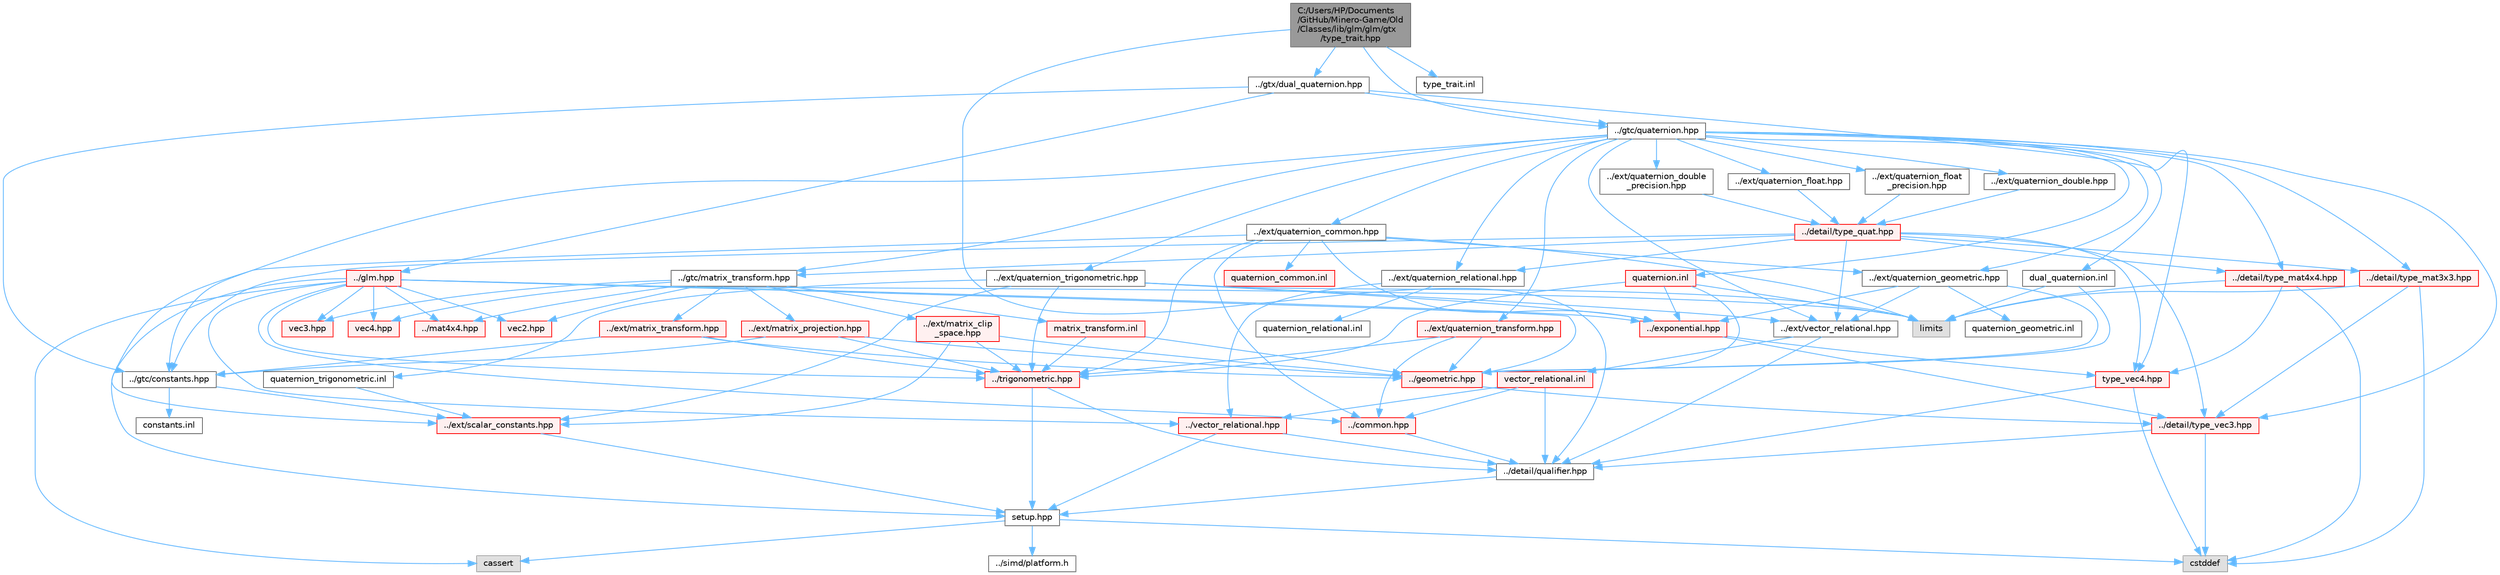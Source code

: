digraph "C:/Users/HP/Documents/GitHub/Minero-Game/Old/Classes/lib/glm/glm/gtx/type_trait.hpp"
{
 // LATEX_PDF_SIZE
  bgcolor="transparent";
  edge [fontname=Helvetica,fontsize=10,labelfontname=Helvetica,labelfontsize=10];
  node [fontname=Helvetica,fontsize=10,shape=box,height=0.2,width=0.4];
  Node1 [id="Node000001",label="C:/Users/HP/Documents\l/GitHub/Minero-Game/Old\l/Classes/lib/glm/glm/gtx\l/type_trait.hpp",height=0.2,width=0.4,color="gray40", fillcolor="grey60", style="filled", fontcolor="black",tooltip=" "];
  Node1 -> Node2 [id="edge255_Node000001_Node000002",color="steelblue1",style="solid",tooltip=" "];
  Node2 [id="Node000002",label="../detail/qualifier.hpp",height=0.2,width=0.4,color="grey40", fillcolor="white", style="filled",URL="$_old_2_classes_2lib_2glm_2glm_2detail_2qualifier_8hpp.html",tooltip=" "];
  Node2 -> Node3 [id="edge256_Node000002_Node000003",color="steelblue1",style="solid",tooltip=" "];
  Node3 [id="Node000003",label="setup.hpp",height=0.2,width=0.4,color="grey40", fillcolor="white", style="filled",URL="$_old_2_classes_2lib_2glm_2glm_2detail_2setup_8hpp.html",tooltip=" "];
  Node3 -> Node4 [id="edge257_Node000003_Node000004",color="steelblue1",style="solid",tooltip=" "];
  Node4 [id="Node000004",label="cassert",height=0.2,width=0.4,color="grey60", fillcolor="#E0E0E0", style="filled",tooltip=" "];
  Node3 -> Node5 [id="edge258_Node000003_Node000005",color="steelblue1",style="solid",tooltip=" "];
  Node5 [id="Node000005",label="cstddef",height=0.2,width=0.4,color="grey60", fillcolor="#E0E0E0", style="filled",tooltip=" "];
  Node3 -> Node6 [id="edge259_Node000003_Node000006",color="steelblue1",style="solid",tooltip=" "];
  Node6 [id="Node000006",label="../simd/platform.h",height=0.2,width=0.4,color="grey40", fillcolor="white", style="filled",URL="$_old_2_classes_2lib_2glm_2glm_2simd_2platform_8h.html",tooltip=" "];
  Node1 -> Node7 [id="edge260_Node000001_Node000007",color="steelblue1",style="solid",tooltip=" "];
  Node7 [id="Node000007",label="../gtc/quaternion.hpp",height=0.2,width=0.4,color="grey40", fillcolor="white", style="filled",URL="$_old_2_classes_2lib_2glm_2glm_2gtc_2quaternion_8hpp.html",tooltip=" "];
  Node7 -> Node8 [id="edge261_Node000007_Node000008",color="steelblue1",style="solid",tooltip=" "];
  Node8 [id="Node000008",label="../gtc/constants.hpp",height=0.2,width=0.4,color="grey40", fillcolor="white", style="filled",URL="$_old_2_classes_2lib_2glm_2glm_2gtc_2constants_8hpp.html",tooltip=" "];
  Node8 -> Node9 [id="edge262_Node000008_Node000009",color="steelblue1",style="solid",tooltip=" "];
  Node9 [id="Node000009",label="../ext/scalar_constants.hpp",height=0.2,width=0.4,color="red", fillcolor="#FFF0F0", style="filled",URL="$_old_2_classes_2lib_2glm_2glm_2ext_2scalar__constants_8hpp.html",tooltip=" "];
  Node9 -> Node3 [id="edge263_Node000009_Node000003",color="steelblue1",style="solid",tooltip=" "];
  Node8 -> Node12 [id="edge264_Node000008_Node000012",color="steelblue1",style="solid",tooltip=" "];
  Node12 [id="Node000012",label="constants.inl",height=0.2,width=0.4,color="grey40", fillcolor="white", style="filled",URL="$_old_2_classes_2lib_2glm_2glm_2gtc_2constants_8inl.html",tooltip=" "];
  Node7 -> Node13 [id="edge265_Node000007_Node000013",color="steelblue1",style="solid",tooltip=" "];
  Node13 [id="Node000013",label="../gtc/matrix_transform.hpp",height=0.2,width=0.4,color="grey40", fillcolor="white", style="filled",URL="$_old_2_classes_2lib_2glm_2glm_2gtc_2matrix__transform_8hpp.html",tooltip=" "];
  Node13 -> Node14 [id="edge266_Node000013_Node000014",color="steelblue1",style="solid",tooltip=" "];
  Node14 [id="Node000014",label="../mat4x4.hpp",height=0.2,width=0.4,color="red", fillcolor="#FFF0F0", style="filled",URL="$_old_2_classes_2lib_2glm_2glm_2mat4x4_8hpp.html",tooltip=" "];
  Node13 -> Node22 [id="edge267_Node000013_Node000022",color="steelblue1",style="solid",tooltip=" "];
  Node22 [id="Node000022",label="vec2.hpp",height=0.2,width=0.4,color="red", fillcolor="#FFF0F0", style="filled",URL="$_old_2_classes_2lib_2glm_2glm_2vec2_8hpp.html",tooltip=" "];
  Node13 -> Node37 [id="edge268_Node000013_Node000037",color="steelblue1",style="solid",tooltip=" "];
  Node37 [id="Node000037",label="vec3.hpp",height=0.2,width=0.4,color="red", fillcolor="#FFF0F0", style="filled",URL="$_old_2_classes_2lib_2glm_2glm_2vec3_8hpp.html",tooltip=" "];
  Node13 -> Node50 [id="edge269_Node000013_Node000050",color="steelblue1",style="solid",tooltip=" "];
  Node50 [id="Node000050",label="vec4.hpp",height=0.2,width=0.4,color="red", fillcolor="#FFF0F0", style="filled",URL="$_old_2_classes_2lib_2glm_2glm_2vec4_8hpp.html",tooltip=" "];
  Node13 -> Node136 [id="edge270_Node000013_Node000136",color="steelblue1",style="solid",tooltip=" "];
  Node136 [id="Node000136",label="../ext/matrix_projection.hpp",height=0.2,width=0.4,color="red", fillcolor="#FFF0F0", style="filled",URL="$_old_2_classes_2lib_2glm_2glm_2ext_2matrix__projection_8hpp.html",tooltip=" "];
  Node136 -> Node8 [id="edge271_Node000136_Node000008",color="steelblue1",style="solid",tooltip=" "];
  Node136 -> Node118 [id="edge272_Node000136_Node000118",color="steelblue1",style="solid",tooltip=" "];
  Node118 [id="Node000118",label="../geometric.hpp",height=0.2,width=0.4,color="red", fillcolor="#FFF0F0", style="filled",URL="$_old_2_classes_2lib_2glm_2glm_2geometric_8hpp.html",tooltip=" "];
  Node118 -> Node39 [id="edge273_Node000118_Node000039",color="steelblue1",style="solid",tooltip=" "];
  Node39 [id="Node000039",label="../detail/type_vec3.hpp",height=0.2,width=0.4,color="red", fillcolor="#FFF0F0", style="filled",URL="$_old_2_classes_2lib_2glm_2glm_2detail_2type__vec3_8hpp.html",tooltip=" "];
  Node39 -> Node2 [id="edge274_Node000039_Node000002",color="steelblue1",style="solid",tooltip=" "];
  Node39 -> Node5 [id="edge275_Node000039_Node000005",color="steelblue1",style="solid",tooltip=" "];
  Node136 -> Node137 [id="edge276_Node000136_Node000137",color="steelblue1",style="solid",tooltip=" "];
  Node137 [id="Node000137",label="../trigonometric.hpp",height=0.2,width=0.4,color="red", fillcolor="#FFF0F0", style="filled",URL="$_old_2_classes_2lib_2glm_2glm_2trigonometric_8hpp.html",tooltip=" "];
  Node137 -> Node3 [id="edge277_Node000137_Node000003",color="steelblue1",style="solid",tooltip=" "];
  Node137 -> Node2 [id="edge278_Node000137_Node000002",color="steelblue1",style="solid",tooltip=" "];
  Node13 -> Node141 [id="edge279_Node000013_Node000141",color="steelblue1",style="solid",tooltip=" "];
  Node141 [id="Node000141",label="../ext/matrix_clip\l_space.hpp",height=0.2,width=0.4,color="red", fillcolor="#FFF0F0", style="filled",URL="$_old_2_classes_2lib_2glm_2glm_2ext_2matrix__clip__space_8hpp.html",tooltip=" "];
  Node141 -> Node9 [id="edge280_Node000141_Node000009",color="steelblue1",style="solid",tooltip=" "];
  Node141 -> Node118 [id="edge281_Node000141_Node000118",color="steelblue1",style="solid",tooltip=" "];
  Node141 -> Node137 [id="edge282_Node000141_Node000137",color="steelblue1",style="solid",tooltip=" "];
  Node13 -> Node143 [id="edge283_Node000013_Node000143",color="steelblue1",style="solid",tooltip=" "];
  Node143 [id="Node000143",label="../ext/matrix_transform.hpp",height=0.2,width=0.4,color="red", fillcolor="#FFF0F0", style="filled",URL="$_old_2_classes_2lib_2glm_2glm_2ext_2matrix__transform_8hpp.html",tooltip=" "];
  Node143 -> Node8 [id="edge284_Node000143_Node000008",color="steelblue1",style="solid",tooltip=" "];
  Node143 -> Node118 [id="edge285_Node000143_Node000118",color="steelblue1",style="solid",tooltip=" "];
  Node143 -> Node137 [id="edge286_Node000143_Node000137",color="steelblue1",style="solid",tooltip=" "];
  Node13 -> Node145 [id="edge287_Node000013_Node000145",color="steelblue1",style="solid",tooltip=" "];
  Node145 [id="Node000145",label="matrix_transform.inl",height=0.2,width=0.4,color="red", fillcolor="#FFF0F0", style="filled",URL="$_old_2_classes_2lib_2glm_2glm_2gtc_2matrix__transform_8inl.html",tooltip=" "];
  Node145 -> Node118 [id="edge288_Node000145_Node000118",color="steelblue1",style="solid",tooltip=" "];
  Node145 -> Node137 [id="edge289_Node000145_Node000137",color="steelblue1",style="solid",tooltip=" "];
  Node7 -> Node146 [id="edge290_Node000007_Node000146",color="steelblue1",style="solid",tooltip=" "];
  Node146 [id="Node000146",label="../ext/vector_relational.hpp",height=0.2,width=0.4,color="grey40", fillcolor="white", style="filled",URL="$_old_2_classes_2lib_2glm_2glm_2ext_2vector__relational_8hpp.html",tooltip=" "];
  Node146 -> Node2 [id="edge291_Node000146_Node000002",color="steelblue1",style="solid",tooltip=" "];
  Node146 -> Node147 [id="edge292_Node000146_Node000147",color="steelblue1",style="solid",tooltip=" "];
  Node147 [id="Node000147",label="vector_relational.inl",height=0.2,width=0.4,color="red", fillcolor="#FFF0F0", style="filled",URL="$_old_2_classes_2lib_2glm_2glm_2ext_2vector__relational_8inl.html",tooltip=" "];
  Node147 -> Node125 [id="edge293_Node000147_Node000125",color="steelblue1",style="solid",tooltip=" "];
  Node125 [id="Node000125",label="../vector_relational.hpp",height=0.2,width=0.4,color="red", fillcolor="#FFF0F0", style="filled",URL="$_old_2_classes_2lib_2glm_2glm_2vector__relational_8hpp.html",tooltip=" "];
  Node125 -> Node2 [id="edge294_Node000125_Node000002",color="steelblue1",style="solid",tooltip=" "];
  Node125 -> Node3 [id="edge295_Node000125_Node000003",color="steelblue1",style="solid",tooltip=" "];
  Node147 -> Node129 [id="edge296_Node000147_Node000129",color="steelblue1",style="solid",tooltip=" "];
  Node129 [id="Node000129",label="../common.hpp",height=0.2,width=0.4,color="red", fillcolor="#FFF0F0", style="filled",URL="$_old_2_classes_2lib_2glm_2glm_2common_8hpp.html",tooltip=" "];
  Node129 -> Node2 [id="edge297_Node000129_Node000002",color="steelblue1",style="solid",tooltip=" "];
  Node147 -> Node2 [id="edge298_Node000147_Node000002",color="steelblue1",style="solid",tooltip=" "];
  Node7 -> Node149 [id="edge299_Node000007_Node000149",color="steelblue1",style="solid",tooltip=" "];
  Node149 [id="Node000149",label="../ext/quaternion_common.hpp",height=0.2,width=0.4,color="grey40", fillcolor="white", style="filled",URL="$_old_2_classes_2lib_2glm_2glm_2ext_2quaternion__common_8hpp.html",tooltip=" "];
  Node149 -> Node9 [id="edge300_Node000149_Node000009",color="steelblue1",style="solid",tooltip=" "];
  Node149 -> Node150 [id="edge301_Node000149_Node000150",color="steelblue1",style="solid",tooltip=" "];
  Node150 [id="Node000150",label="../ext/quaternion_geometric.hpp",height=0.2,width=0.4,color="grey40", fillcolor="white", style="filled",URL="$_old_2_classes_2lib_2glm_2glm_2ext_2quaternion__geometric_8hpp.html",tooltip=" "];
  Node150 -> Node118 [id="edge302_Node000150_Node000118",color="steelblue1",style="solid",tooltip=" "];
  Node150 -> Node120 [id="edge303_Node000150_Node000120",color="steelblue1",style="solid",tooltip=" "];
  Node120 [id="Node000120",label="../exponential.hpp",height=0.2,width=0.4,color="red", fillcolor="#FFF0F0", style="filled",URL="$_old_2_classes_2lib_2glm_2glm_2exponential_8hpp.html",tooltip=" "];
  Node120 -> Node39 [id="edge304_Node000120_Node000039",color="steelblue1",style="solid",tooltip=" "];
  Node120 -> Node17 [id="edge305_Node000120_Node000017",color="steelblue1",style="solid",tooltip=" "];
  Node17 [id="Node000017",label="type_vec4.hpp",height=0.2,width=0.4,color="red", fillcolor="#FFF0F0", style="filled",URL="$_old_2_classes_2lib_2glm_2glm_2detail_2type__vec4_8hpp.html",tooltip=" "];
  Node17 -> Node2 [id="edge306_Node000017_Node000002",color="steelblue1",style="solid",tooltip=" "];
  Node17 -> Node5 [id="edge307_Node000017_Node000005",color="steelblue1",style="solid",tooltip=" "];
  Node150 -> Node146 [id="edge308_Node000150_Node000146",color="steelblue1",style="solid",tooltip=" "];
  Node150 -> Node151 [id="edge309_Node000150_Node000151",color="steelblue1",style="solid",tooltip=" "];
  Node151 [id="Node000151",label="quaternion_geometric.inl",height=0.2,width=0.4,color="grey40", fillcolor="white", style="filled",URL="$_old_2_classes_2lib_2glm_2glm_2ext_2quaternion__geometric_8inl.html",tooltip=" "];
  Node149 -> Node129 [id="edge310_Node000149_Node000129",color="steelblue1",style="solid",tooltip=" "];
  Node149 -> Node137 [id="edge311_Node000149_Node000137",color="steelblue1",style="solid",tooltip=" "];
  Node149 -> Node120 [id="edge312_Node000149_Node000120",color="steelblue1",style="solid",tooltip=" "];
  Node149 -> Node11 [id="edge313_Node000149_Node000011",color="steelblue1",style="solid",tooltip=" "];
  Node11 [id="Node000011",label="limits",height=0.2,width=0.4,color="grey60", fillcolor="#E0E0E0", style="filled",tooltip=" "];
  Node149 -> Node152 [id="edge314_Node000149_Node000152",color="steelblue1",style="solid",tooltip=" "];
  Node152 [id="Node000152",label="quaternion_common.inl",height=0.2,width=0.4,color="red", fillcolor="#FFF0F0", style="filled",URL="$_old_2_classes_2lib_2glm_2glm_2ext_2quaternion__common_8inl.html",tooltip=" "];
  Node7 -> Node154 [id="edge315_Node000007_Node000154",color="steelblue1",style="solid",tooltip=" "];
  Node154 [id="Node000154",label="../ext/quaternion_float.hpp",height=0.2,width=0.4,color="grey40", fillcolor="white", style="filled",URL="$_old_2_classes_2lib_2glm_2glm_2ext_2quaternion__float_8hpp.html",tooltip=" "];
  Node154 -> Node155 [id="edge316_Node000154_Node000155",color="steelblue1",style="solid",tooltip=" "];
  Node155 [id="Node000155",label="../detail/type_quat.hpp",height=0.2,width=0.4,color="red", fillcolor="#FFF0F0", style="filled",URL="$_old_2_classes_2lib_2glm_2glm_2detail_2type__quat_8hpp.html",tooltip=" "];
  Node155 -> Node91 [id="edge317_Node000155_Node000091",color="steelblue1",style="solid",tooltip=" "];
  Node91 [id="Node000091",label="../detail/type_mat3x3.hpp",height=0.2,width=0.4,color="red", fillcolor="#FFF0F0", style="filled",URL="$_old_2_classes_2lib_2glm_2glm_2detail_2type__mat3x3_8hpp.html",tooltip=" "];
  Node91 -> Node39 [id="edge318_Node000091_Node000039",color="steelblue1",style="solid",tooltip=" "];
  Node91 -> Node11 [id="edge319_Node000091_Node000011",color="steelblue1",style="solid",tooltip=" "];
  Node91 -> Node5 [id="edge320_Node000091_Node000005",color="steelblue1",style="solid",tooltip=" "];
  Node155 -> Node16 [id="edge321_Node000155_Node000016",color="steelblue1",style="solid",tooltip=" "];
  Node16 [id="Node000016",label="../detail/type_mat4x4.hpp",height=0.2,width=0.4,color="red", fillcolor="#FFF0F0", style="filled",URL="$_old_2_classes_2lib_2glm_2glm_2detail_2type__mat4x4_8hpp.html",tooltip=" "];
  Node16 -> Node17 [id="edge322_Node000016_Node000017",color="steelblue1",style="solid",tooltip=" "];
  Node16 -> Node11 [id="edge323_Node000016_Node000011",color="steelblue1",style="solid",tooltip=" "];
  Node16 -> Node5 [id="edge324_Node000016_Node000005",color="steelblue1",style="solid",tooltip=" "];
  Node155 -> Node39 [id="edge325_Node000155_Node000039",color="steelblue1",style="solid",tooltip=" "];
  Node155 -> Node17 [id="edge326_Node000155_Node000017",color="steelblue1",style="solid",tooltip=" "];
  Node155 -> Node146 [id="edge327_Node000155_Node000146",color="steelblue1",style="solid",tooltip=" "];
  Node155 -> Node156 [id="edge328_Node000155_Node000156",color="steelblue1",style="solid",tooltip=" "];
  Node156 [id="Node000156",label="../ext/quaternion_relational.hpp",height=0.2,width=0.4,color="grey40", fillcolor="white", style="filled",URL="$_old_2_classes_2lib_2glm_2glm_2ext_2quaternion__relational_8hpp.html",tooltip=" "];
  Node156 -> Node125 [id="edge329_Node000156_Node000125",color="steelblue1",style="solid",tooltip=" "];
  Node156 -> Node157 [id="edge330_Node000156_Node000157",color="steelblue1",style="solid",tooltip=" "];
  Node157 [id="Node000157",label="quaternion_relational.inl",height=0.2,width=0.4,color="grey40", fillcolor="white", style="filled",URL="$_old_2_classes_2lib_2glm_2glm_2ext_2quaternion__relational_8inl.html",tooltip=" "];
  Node155 -> Node8 [id="edge331_Node000155_Node000008",color="steelblue1",style="solid",tooltip=" "];
  Node155 -> Node13 [id="edge332_Node000155_Node000013",color="steelblue1",style="solid",tooltip=" "];
  Node7 -> Node159 [id="edge333_Node000007_Node000159",color="steelblue1",style="solid",tooltip=" "];
  Node159 [id="Node000159",label="../ext/quaternion_float\l_precision.hpp",height=0.2,width=0.4,color="grey40", fillcolor="white", style="filled",URL="$_old_2_classes_2lib_2glm_2glm_2ext_2quaternion__float__precision_8hpp.html",tooltip=" "];
  Node159 -> Node155 [id="edge334_Node000159_Node000155",color="steelblue1",style="solid",tooltip=" "];
  Node7 -> Node160 [id="edge335_Node000007_Node000160",color="steelblue1",style="solid",tooltip=" "];
  Node160 [id="Node000160",label="../ext/quaternion_double.hpp",height=0.2,width=0.4,color="grey40", fillcolor="white", style="filled",URL="$_old_2_classes_2lib_2glm_2glm_2ext_2quaternion__double_8hpp.html",tooltip=" "];
  Node160 -> Node155 [id="edge336_Node000160_Node000155",color="steelblue1",style="solid",tooltip=" "];
  Node7 -> Node161 [id="edge337_Node000007_Node000161",color="steelblue1",style="solid",tooltip=" "];
  Node161 [id="Node000161",label="../ext/quaternion_double\l_precision.hpp",height=0.2,width=0.4,color="grey40", fillcolor="white", style="filled",URL="$_old_2_classes_2lib_2glm_2glm_2ext_2quaternion__double__precision_8hpp.html",tooltip=" "];
  Node161 -> Node155 [id="edge338_Node000161_Node000155",color="steelblue1",style="solid",tooltip=" "];
  Node7 -> Node156 [id="edge339_Node000007_Node000156",color="steelblue1",style="solid",tooltip=" "];
  Node7 -> Node150 [id="edge340_Node000007_Node000150",color="steelblue1",style="solid",tooltip=" "];
  Node7 -> Node162 [id="edge341_Node000007_Node000162",color="steelblue1",style="solid",tooltip=" "];
  Node162 [id="Node000162",label="../ext/quaternion_trigonometric.hpp",height=0.2,width=0.4,color="grey40", fillcolor="white", style="filled",URL="$_old_2_classes_2lib_2glm_2glm_2ext_2quaternion__trigonometric_8hpp.html",tooltip=" "];
  Node162 -> Node137 [id="edge342_Node000162_Node000137",color="steelblue1",style="solid",tooltip=" "];
  Node162 -> Node120 [id="edge343_Node000162_Node000120",color="steelblue1",style="solid",tooltip=" "];
  Node162 -> Node9 [id="edge344_Node000162_Node000009",color="steelblue1",style="solid",tooltip=" "];
  Node162 -> Node146 [id="edge345_Node000162_Node000146",color="steelblue1",style="solid",tooltip=" "];
  Node162 -> Node11 [id="edge346_Node000162_Node000011",color="steelblue1",style="solid",tooltip=" "];
  Node162 -> Node163 [id="edge347_Node000162_Node000163",color="steelblue1",style="solid",tooltip=" "];
  Node163 [id="Node000163",label="quaternion_trigonometric.inl",height=0.2,width=0.4,color="grey40", fillcolor="white", style="filled",URL="$_old_2_classes_2lib_2glm_2glm_2ext_2quaternion__trigonometric_8inl.html",tooltip=" "];
  Node163 -> Node9 [id="edge348_Node000163_Node000009",color="steelblue1",style="solid",tooltip=" "];
  Node7 -> Node164 [id="edge349_Node000007_Node000164",color="steelblue1",style="solid",tooltip=" "];
  Node164 [id="Node000164",label="../ext/quaternion_transform.hpp",height=0.2,width=0.4,color="red", fillcolor="#FFF0F0", style="filled",URL="$_old_2_classes_2lib_2glm_2glm_2ext_2quaternion__transform_8hpp.html",tooltip=" "];
  Node164 -> Node129 [id="edge350_Node000164_Node000129",color="steelblue1",style="solid",tooltip=" "];
  Node164 -> Node137 [id="edge351_Node000164_Node000137",color="steelblue1",style="solid",tooltip=" "];
  Node164 -> Node118 [id="edge352_Node000164_Node000118",color="steelblue1",style="solid",tooltip=" "];
  Node7 -> Node91 [id="edge353_Node000007_Node000091",color="steelblue1",style="solid",tooltip=" "];
  Node7 -> Node16 [id="edge354_Node000007_Node000016",color="steelblue1",style="solid",tooltip=" "];
  Node7 -> Node39 [id="edge355_Node000007_Node000039",color="steelblue1",style="solid",tooltip=" "];
  Node7 -> Node17 [id="edge356_Node000007_Node000017",color="steelblue1",style="solid",tooltip=" "];
  Node7 -> Node166 [id="edge357_Node000007_Node000166",color="steelblue1",style="solid",tooltip=" "];
  Node166 [id="Node000166",label="quaternion.inl",height=0.2,width=0.4,color="red", fillcolor="#FFF0F0", style="filled",URL="$_old_2_classes_2lib_2glm_2glm_2gtc_2quaternion_8inl.html",tooltip=" "];
  Node166 -> Node137 [id="edge358_Node000166_Node000137",color="steelblue1",style="solid",tooltip=" "];
  Node166 -> Node118 [id="edge359_Node000166_Node000118",color="steelblue1",style="solid",tooltip=" "];
  Node166 -> Node120 [id="edge360_Node000166_Node000120",color="steelblue1",style="solid",tooltip=" "];
  Node166 -> Node11 [id="edge361_Node000166_Node000011",color="steelblue1",style="solid",tooltip=" "];
  Node1 -> Node169 [id="edge362_Node000001_Node000169",color="steelblue1",style="solid",tooltip=" "];
  Node169 [id="Node000169",label="../gtx/dual_quaternion.hpp",height=0.2,width=0.4,color="grey40", fillcolor="white", style="filled",URL="$_old_2_classes_2lib_2glm_2glm_2gtx_2dual__quaternion_8hpp.html",tooltip=" "];
  Node169 -> Node170 [id="edge363_Node000169_Node000170",color="steelblue1",style="solid",tooltip=" "];
  Node170 [id="Node000170",label="../glm.hpp",height=0.2,width=0.4,color="red", fillcolor="#FFF0F0", style="filled",URL="$_old_2_classes_2lib_2glm_2glm_2glm_8hpp.html",tooltip=" "];
  Node170 -> Node3 [id="edge364_Node000170_Node000003",color="steelblue1",style="solid",tooltip=" "];
  Node170 -> Node11 [id="edge365_Node000170_Node000011",color="steelblue1",style="solid",tooltip=" "];
  Node170 -> Node4 [id="edge366_Node000170_Node000004",color="steelblue1",style="solid",tooltip=" "];
  Node170 -> Node22 [id="edge367_Node000170_Node000022",color="steelblue1",style="solid",tooltip=" "];
  Node170 -> Node37 [id="edge368_Node000170_Node000037",color="steelblue1",style="solid",tooltip=" "];
  Node170 -> Node50 [id="edge369_Node000170_Node000050",color="steelblue1",style="solid",tooltip=" "];
  Node170 -> Node14 [id="edge370_Node000170_Node000014",color="steelblue1",style="solid",tooltip=" "];
  Node170 -> Node137 [id="edge371_Node000170_Node000137",color="steelblue1",style="solid",tooltip=" "];
  Node170 -> Node120 [id="edge372_Node000170_Node000120",color="steelblue1",style="solid",tooltip=" "];
  Node170 -> Node129 [id="edge373_Node000170_Node000129",color="steelblue1",style="solid",tooltip=" "];
  Node170 -> Node118 [id="edge374_Node000170_Node000118",color="steelblue1",style="solid",tooltip=" "];
  Node170 -> Node125 [id="edge375_Node000170_Node000125",color="steelblue1",style="solid",tooltip=" "];
  Node169 -> Node8 [id="edge376_Node000169_Node000008",color="steelblue1",style="solid",tooltip=" "];
  Node169 -> Node7 [id="edge377_Node000169_Node000007",color="steelblue1",style="solid",tooltip=" "];
  Node169 -> Node182 [id="edge378_Node000169_Node000182",color="steelblue1",style="solid",tooltip=" "];
  Node182 [id="Node000182",label="dual_quaternion.inl",height=0.2,width=0.4,color="grey40", fillcolor="white", style="filled",URL="$_old_2_classes_2lib_2glm_2glm_2gtx_2dual__quaternion_8inl.html",tooltip=" "];
  Node182 -> Node118 [id="edge379_Node000182_Node000118",color="steelblue1",style="solid",tooltip=" "];
  Node182 -> Node11 [id="edge380_Node000182_Node000011",color="steelblue1",style="solid",tooltip=" "];
  Node1 -> Node183 [id="edge381_Node000001_Node000183",color="steelblue1",style="solid",tooltip=" "];
  Node183 [id="Node000183",label="type_trait.inl",height=0.2,width=0.4,color="grey40", fillcolor="white", style="filled",URL="$_old_2_classes_2lib_2glm_2glm_2gtx_2type__trait_8inl.html",tooltip=" "];
}
